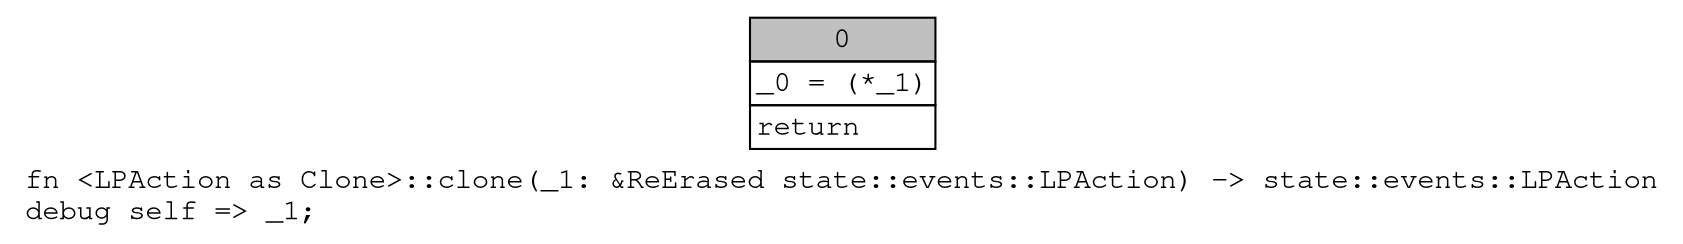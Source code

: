 digraph Mir_0_15655 {
    graph [fontname="Courier, monospace"];
    node [fontname="Courier, monospace"];
    edge [fontname="Courier, monospace"];
    label=<fn &lt;LPAction as Clone&gt;::clone(_1: &amp;ReErased state::events::LPAction) -&gt; state::events::LPAction<br align="left"/>debug self =&gt; _1;<br align="left"/>>;
    bb0__0_15655 [shape="none", label=<<table border="0" cellborder="1" cellspacing="0"><tr><td bgcolor="gray" align="center" colspan="1">0</td></tr><tr><td align="left" balign="left">_0 = (*_1)<br/></td></tr><tr><td align="left">return</td></tr></table>>];
}
